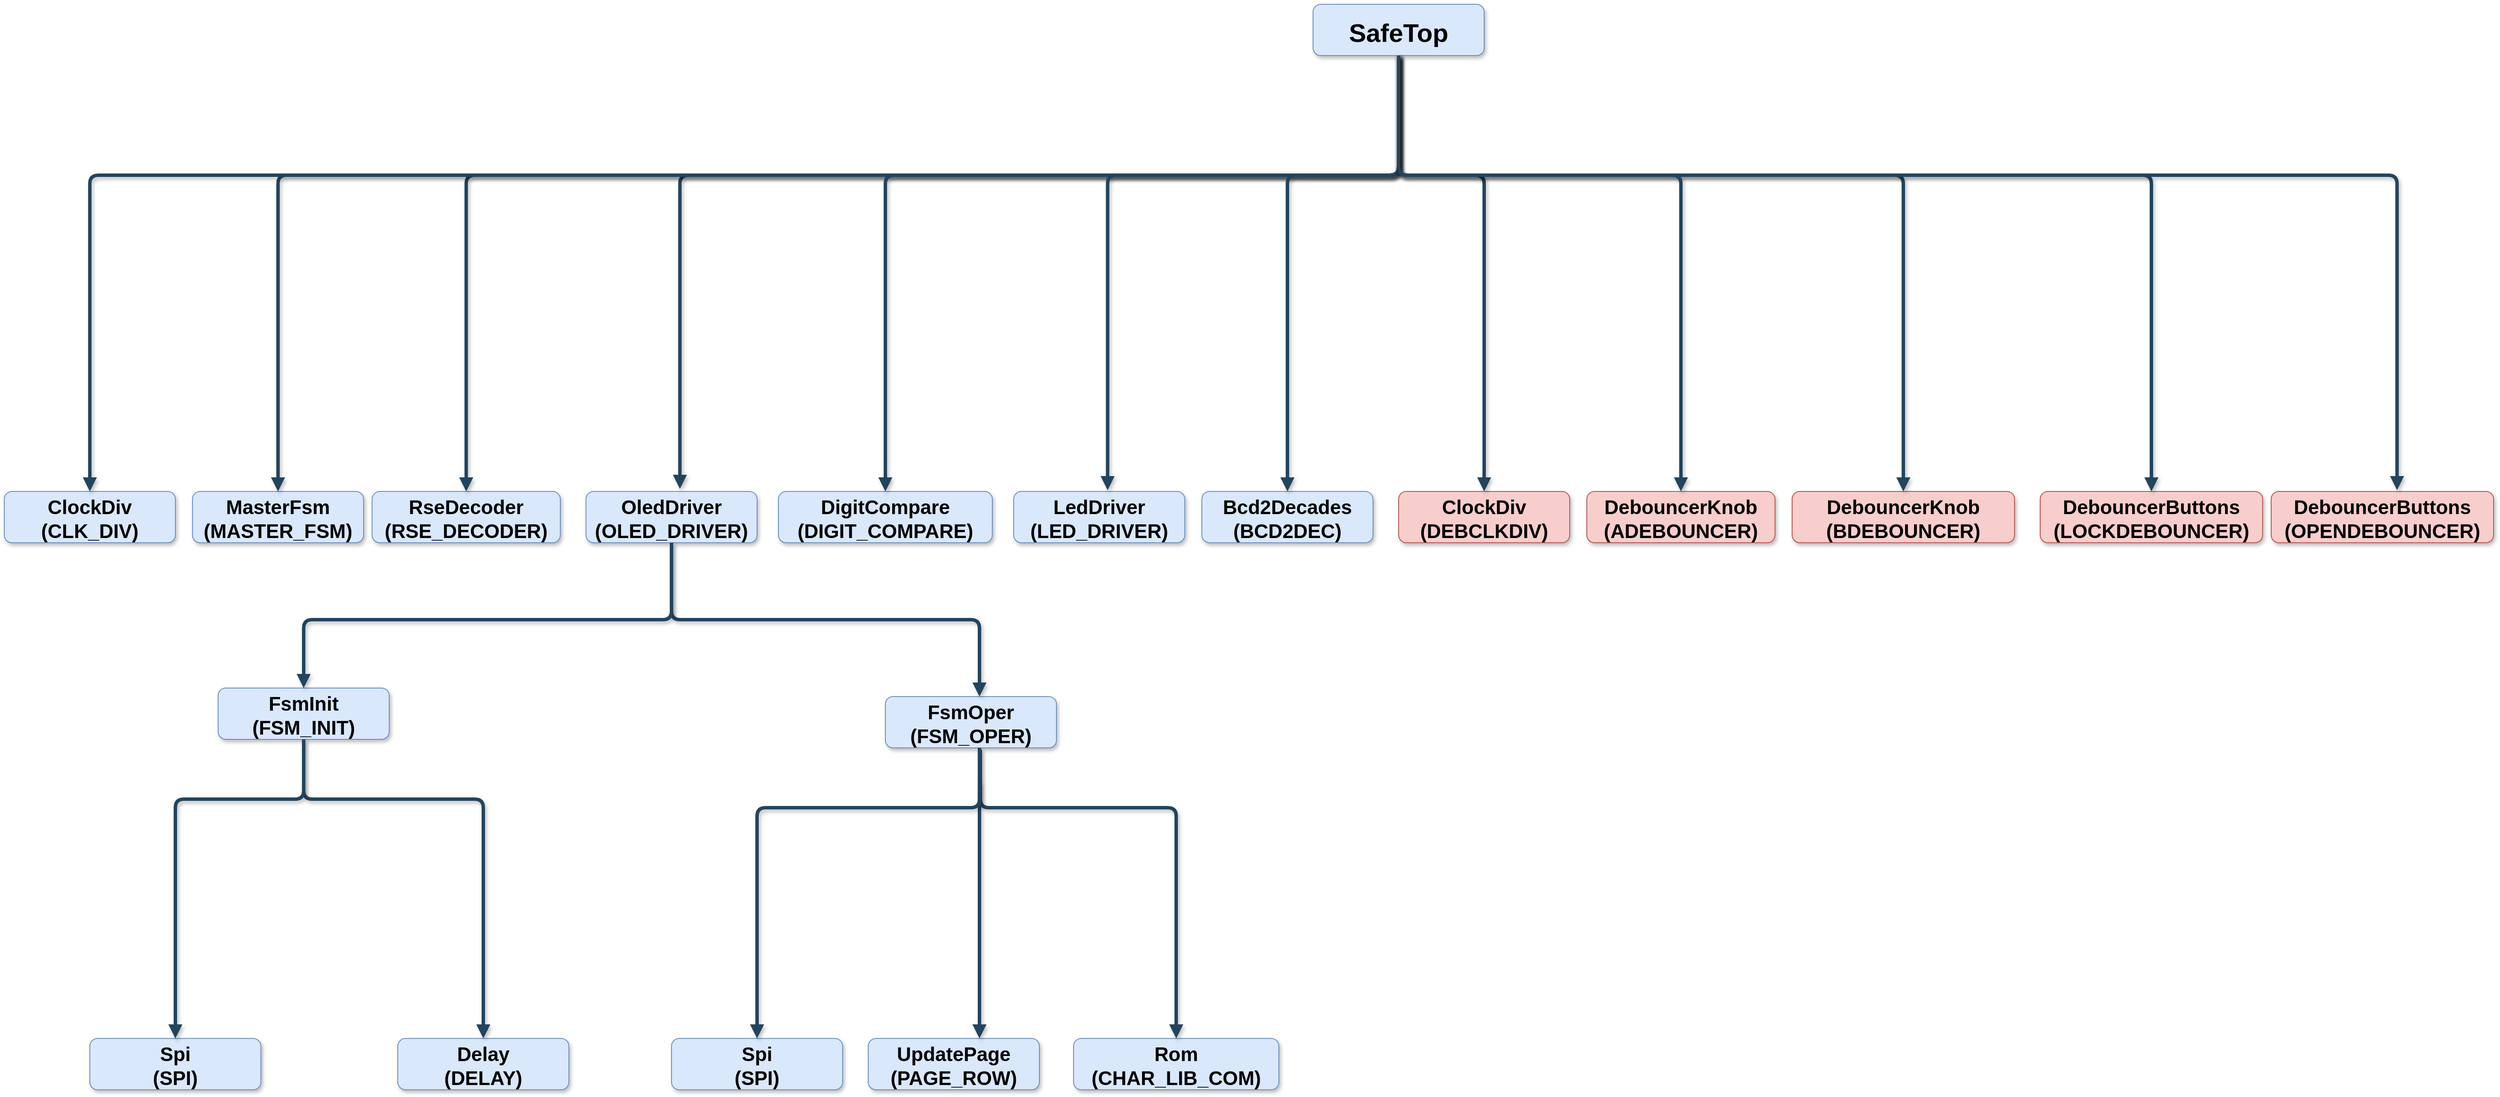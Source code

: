 <mxfile version="12.3.3" type="device" pages="1"><diagram name="Page-1" id="97916047-d0de-89f5-080d-49f4d83e522f"><mxGraphModel dx="4124" dy="2244" grid="1" gridSize="10" guides="1" tooltips="1" connect="1" arrows="1" fold="1" page="1" pageScale="1.5" pageWidth="2000" pageHeight="1000" background="#ffffff" math="0" shadow="0"><root><mxCell id="0"/><mxCell id="1" parent="0"/><mxCell id="2" value="SafeTop" style="rounded=1;fillColor=#dae8fc;strokeColor=#6c8ebf;shadow=1;fontStyle=1;fontSize=30;" parent="1" vertex="1"><mxGeometry x="1540" y="30" width="200" height="60" as="geometry"/></mxCell><mxCell id="I9-CK8MvM3T2vPfQUMDM-56" value="ClockDiv &#10;(CLK_DIV)" style="rounded=1;fillColor=#dae8fc;strokeColor=#6c8ebf;shadow=1;fontStyle=1;fontSize=23;" parent="1" vertex="1"><mxGeometry x="10" y="600" width="200" height="60" as="geometry"/></mxCell><mxCell id="I9-CK8MvM3T2vPfQUMDM-57" value="Rom &#10;(CHAR_LIB_COM)" style="rounded=1;fillColor=#dae8fc;strokeColor=#6c8ebf;shadow=1;fontStyle=1;fontSize=23;" parent="1" vertex="1"><mxGeometry x="1260" y="1240" width="240" height="60" as="geometry"/></mxCell><mxCell id="I9-CK8MvM3T2vPfQUMDM-58" value="MasterFsm &#10;(MASTER_FSM)" style="rounded=1;fillColor=#dae8fc;strokeColor=#6c8ebf;shadow=1;fontStyle=1;fontSize=23;" parent="1" vertex="1"><mxGeometry x="230" y="600" width="200" height="60" as="geometry"/></mxCell><mxCell id="I9-CK8MvM3T2vPfQUMDM-59" value="OledDriver &#10;(OLED_DRIVER)" style="rounded=1;fillColor=#dae8fc;strokeColor=#6c8ebf;shadow=1;fontStyle=1;fontSize=23;" parent="1" vertex="1"><mxGeometry x="690" y="600" width="200" height="60" as="geometry"/></mxCell><mxCell id="I9-CK8MvM3T2vPfQUMDM-60" value="LedDriver &#10;(LED_DRIVER)" style="rounded=1;fillColor=#dae8fc;strokeColor=#6c8ebf;shadow=1;fontStyle=1;fontSize=23;" parent="1" vertex="1"><mxGeometry x="1190" y="600" width="200" height="60" as="geometry"/></mxCell><mxCell id="I9-CK8MvM3T2vPfQUMDM-61" value="Bcd2Decades &#10;(BCD2DEC)" style="rounded=1;fillColor=#dae8fc;strokeColor=#6c8ebf;shadow=1;fontStyle=1;fontSize=23;" parent="1" vertex="1"><mxGeometry x="1410" y="600" width="200" height="60" as="geometry"/></mxCell><mxCell id="I9-CK8MvM3T2vPfQUMDM-62" value="RseDecoder &#10;(RSE_DECODER)" style="rounded=1;fillColor=#dae8fc;strokeColor=#6c8ebf;shadow=1;fontStyle=1;fontSize=23;" parent="1" vertex="1"><mxGeometry x="440" y="600" width="220" height="60" as="geometry"/></mxCell><mxCell id="I9-CK8MvM3T2vPfQUMDM-63" value="DigitCompare &#10;(DIGIT_COMPARE)" style="rounded=1;fillColor=#dae8fc;strokeColor=#6c8ebf;shadow=1;fontStyle=1;fontSize=23;" parent="1" vertex="1"><mxGeometry x="915" y="600" width="250" height="60" as="geometry"/></mxCell><mxCell id="I9-CK8MvM3T2vPfQUMDM-73" value="UpdatePage &#10;(PAGE_ROW)" style="rounded=1;fillColor=#dae8fc;strokeColor=#6c8ebf;shadow=1;fontStyle=1;fontSize=23;" parent="1" vertex="1"><mxGeometry x="1020" y="1240" width="200" height="60" as="geometry"/></mxCell><mxCell id="I9-CK8MvM3T2vPfQUMDM-74" value="Spi &#10;(SPI)" style="rounded=1;fillColor=#dae8fc;strokeColor=#6c8ebf;shadow=1;fontStyle=1;fontSize=23;" parent="1" vertex="1"><mxGeometry x="790" y="1240" width="200" height="60" as="geometry"/></mxCell><mxCell id="I9-CK8MvM3T2vPfQUMDM-75" value="Delay &#10;(DELAY)" style="rounded=1;fillColor=#dae8fc;strokeColor=#6c8ebf;shadow=1;fontStyle=1;fontSize=23;" parent="1" vertex="1"><mxGeometry x="470" y="1240" width="200" height="60" as="geometry"/></mxCell><mxCell id="I9-CK8MvM3T2vPfQUMDM-76" value="Spi &#10;(SPI)" style="rounded=1;fillColor=#dae8fc;strokeColor=#6c8ebf;shadow=1;fontStyle=1;fontSize=23;" parent="1" vertex="1"><mxGeometry x="110" y="1240" width="200" height="60" as="geometry"/></mxCell><mxCell id="I9-CK8MvM3T2vPfQUMDM-77" value="FsmOper &#10;(FSM_OPER)" style="rounded=1;fillColor=#dae8fc;strokeColor=#6c8ebf;shadow=1;fontStyle=1;fontSize=23;" parent="1" vertex="1"><mxGeometry x="1040" y="840" width="200" height="60" as="geometry"/></mxCell><mxCell id="I9-CK8MvM3T2vPfQUMDM-78" value="FsmInit &#10;(FSM_INIT)" style="rounded=1;fillColor=#dae8fc;strokeColor=#6c8ebf;shadow=1;fontStyle=1;fontSize=23;" parent="1" vertex="1"><mxGeometry x="260" y="830" width="200" height="60" as="geometry"/></mxCell><mxCell id="I9-CK8MvM3T2vPfQUMDM-79" value="" style="edgeStyle=elbowEdgeStyle;elbow=vertical;strokeWidth=4;endArrow=block;endFill=1;fontStyle=1;strokeColor=#23445D;shadow=1;fontSize=23;" parent="1" source="I9-CK8MvM3T2vPfQUMDM-59" edge="1"><mxGeometry x="532" y="530.5" width="100" height="100" as="geometry"><mxPoint x="800" y="720" as="sourcePoint"/><mxPoint x="1150" y="840" as="targetPoint"/><Array as="points"><mxPoint x="980" y="750"/><mxPoint x="1160" y="800"/><mxPoint x="790" y="750"/><mxPoint x="970" y="760"/><mxPoint x="900" y="530"/><mxPoint x="1110" y="575"/></Array></mxGeometry></mxCell><mxCell id="I9-CK8MvM3T2vPfQUMDM-80" value="" style="edgeStyle=elbowEdgeStyle;elbow=vertical;strokeWidth=4;endArrow=block;endFill=1;fontStyle=1;strokeColor=#23445D;entryX=0.5;entryY=0;entryDx=0;entryDy=0;shadow=1;exitX=0.5;exitY=1;exitDx=0;exitDy=0;fontSize=23;" parent="1" source="I9-CK8MvM3T2vPfQUMDM-59" target="I9-CK8MvM3T2vPfQUMDM-78" edge="1"><mxGeometry x="62" y="425.5" width="100" height="100" as="geometry"><mxPoint x="660" y="760" as="sourcePoint"/><mxPoint x="380" y="640" as="targetPoint"/><Array as="points"><mxPoint x="510" y="750"/><mxPoint x="640" y="470"/></Array></mxGeometry></mxCell><mxCell id="I9-CK8MvM3T2vPfQUMDM-81" value="" style="edgeStyle=elbowEdgeStyle;elbow=vertical;strokeWidth=4;endArrow=block;endFill=1;fontStyle=1;strokeColor=#23445D;entryX=0.5;entryY=0;entryDx=0;entryDy=0;exitX=0.5;exitY=1;exitDx=0;exitDy=0;shadow=1;fontSize=23;" parent="1" source="I9-CK8MvM3T2vPfQUMDM-78" target="I9-CK8MvM3T2vPfQUMDM-75" edge="1"><mxGeometry x="152" y="565.5" width="100" height="100" as="geometry"><mxPoint x="900" y="580" as="sourcePoint"/><mxPoint x="460" y="800" as="targetPoint"/><Array as="points"><mxPoint x="450" y="960"/><mxPoint x="570" y="770"/><mxPoint x="730" y="610"/></Array></mxGeometry></mxCell><mxCell id="I9-CK8MvM3T2vPfQUMDM-82" value="" style="edgeStyle=elbowEdgeStyle;elbow=vertical;strokeWidth=4;endArrow=block;endFill=1;fontStyle=1;strokeColor=#23445D;entryX=0.5;entryY=0;entryDx=0;entryDy=0;exitX=0.5;exitY=1;exitDx=0;exitDy=0;shadow=1;fontSize=23;" parent="1" source="I9-CK8MvM3T2vPfQUMDM-78" target="I9-CK8MvM3T2vPfQUMDM-76" edge="1"><mxGeometry x="-98" y="635.5" width="100" height="100" as="geometry"><mxPoint x="650" y="650" as="sourcePoint"/><mxPoint x="210" y="870" as="targetPoint"/><Array as="points"><mxPoint x="310" y="960"/><mxPoint x="290" y="770"/><mxPoint x="480" y="680"/></Array></mxGeometry></mxCell><mxCell id="I9-CK8MvM3T2vPfQUMDM-83" value="" style="edgeStyle=elbowEdgeStyle;elbow=vertical;strokeWidth=4;endArrow=block;endFill=1;fontStyle=1;strokeColor=#23445D;entryX=0.5;entryY=0;entryDx=0;entryDy=0;exitX=0.555;exitY=1.033;exitDx=0;exitDy=0;exitPerimeter=0;shadow=1;fontSize=23;" parent="1" source="I9-CK8MvM3T2vPfQUMDM-77" target="I9-CK8MvM3T2vPfQUMDM-57" edge="1"><mxGeometry x="1052" y="575.5" width="100" height="100" as="geometry"><mxPoint x="1800" y="590" as="sourcePoint"/><mxPoint x="1360" y="810" as="targetPoint"/><Array as="points"><mxPoint x="1250" y="970"/><mxPoint x="1240" y="980"/><mxPoint x="1630" y="620"/></Array></mxGeometry></mxCell><mxCell id="I9-CK8MvM3T2vPfQUMDM-84" value="" style="edgeStyle=elbowEdgeStyle;elbow=vertical;strokeWidth=4;endArrow=block;endFill=1;fontStyle=1;strokeColor=#23445D;shadow=1;fontSize=23;" parent="1" target="I9-CK8MvM3T2vPfQUMDM-73" edge="1"><mxGeometry x="952" y="625.5" width="100" height="100" as="geometry"><mxPoint x="1150" y="940" as="sourcePoint"/><mxPoint x="1110" y="878" as="targetPoint"/><Array as="points"><mxPoint x="1150" y="1010"/><mxPoint x="1150" y="910"/><mxPoint x="1110" y="970"/><mxPoint x="1110" y="970"/></Array></mxGeometry></mxCell><mxCell id="I9-CK8MvM3T2vPfQUMDM-85" value="" style="edgeStyle=elbowEdgeStyle;elbow=vertical;strokeWidth=4;endArrow=block;endFill=1;fontStyle=1;strokeColor=#23445D;entryX=0.5;entryY=0;entryDx=0;entryDy=0;shadow=1;fontSize=23;" parent="1" source="I9-CK8MvM3T2vPfQUMDM-77" target="I9-CK8MvM3T2vPfQUMDM-74" edge="1"><mxGeometry x="507" y="645.5" width="100" height="100" as="geometry"><mxPoint x="1110" y="730" as="sourcePoint"/><mxPoint x="815" y="840" as="targetPoint"/><Array as="points"><mxPoint x="1150" y="970"/><mxPoint x="960" y="970"/><mxPoint x="1025" y="750"/><mxPoint x="1085" y="690"/></Array></mxGeometry></mxCell><mxCell id="I9-CK8MvM3T2vPfQUMDM-90" value="" style="edgeStyle=elbowEdgeStyle;elbow=vertical;strokeWidth=4;endArrow=block;endFill=1;fontStyle=1;strokeColor=#23445D;shadow=1;entryX=0.549;entryY=-0.05;entryDx=0;entryDy=0;entryPerimeter=0;exitX=0.5;exitY=1;exitDx=0;exitDy=0;fontSize=19;" parent="1" source="2" target="I9-CK8MvM3T2vPfQUMDM-59" edge="1"><mxGeometry x="1152.5" y="-44.5" width="100" height="100" as="geometry"><mxPoint x="800" y="290" as="sourcePoint"/><mxPoint x="790" y="390" as="targetPoint"/><Array as="points"><mxPoint x="1330" y="230"/><mxPoint x="1600.5" y="280"/><mxPoint x="1730.5"/></Array></mxGeometry></mxCell><mxCell id="I9-CK8MvM3T2vPfQUMDM-91" value="" style="edgeStyle=elbowEdgeStyle;elbow=vertical;strokeWidth=4;endArrow=block;endFill=1;fontStyle=1;strokeColor=#23445D;shadow=1;entryX=0.5;entryY=0;entryDx=0;entryDy=0;fontSize=19;" parent="1" source="2" target="I9-CK8MvM3T2vPfQUMDM-62" edge="1"><mxGeometry x="902.5" y="95.5" width="100" height="100" as="geometry"><mxPoint x="550" y="290" as="sourcePoint"/><mxPoint x="540" y="530" as="targetPoint"/><Array as="points"><mxPoint x="1160" y="230"/><mxPoint x="1480.5" y="140"/></Array></mxGeometry></mxCell><mxCell id="I9-CK8MvM3T2vPfQUMDM-92" value="" style="edgeStyle=elbowEdgeStyle;elbow=vertical;strokeWidth=4;endArrow=block;endFill=1;fontStyle=1;strokeColor=#23445D;shadow=1;entryX=0.5;entryY=0;entryDx=0;entryDy=0;fontSize=19;" parent="1" source="2" target="I9-CK8MvM3T2vPfQUMDM-58" edge="1"><mxGeometry x="692.5" y="135.5" width="100" height="100" as="geometry"><mxPoint x="330" y="220" as="sourcePoint"/><mxPoint x="330" y="560" as="targetPoint"/><Array as="points"><mxPoint x="1100" y="230"/><mxPoint x="1270.5" y="180"/></Array></mxGeometry></mxCell><mxCell id="I9-CK8MvM3T2vPfQUMDM-93" value="" style="edgeStyle=elbowEdgeStyle;elbow=vertical;strokeWidth=4;endArrow=block;endFill=1;fontStyle=1;strokeColor=#23445D;shadow=1;exitX=0.5;exitY=1;exitDx=0;exitDy=0;fontSize=19;" parent="1" source="2" edge="1"><mxGeometry x="472.5" y="165.5" width="100" height="100" as="geometry"><mxPoint x="110" y="290" as="sourcePoint"/><mxPoint x="110" y="600" as="targetPoint"/><Array as="points"><mxPoint x="1000" y="230"/><mxPoint x="1050.5" y="210"/></Array></mxGeometry></mxCell><mxCell id="I9-CK8MvM3T2vPfQUMDM-94" value="" style="edgeStyle=elbowEdgeStyle;elbow=vertical;strokeWidth=4;endArrow=block;endFill=1;fontStyle=1;strokeColor=#23445D;shadow=1;entryX=0.5;entryY=0;entryDx=0;entryDy=0;exitX=0.5;exitY=1;exitDx=0;exitDy=0;fontSize=19;" parent="1" source="2" target="I9-CK8MvM3T2vPfQUMDM-63" edge="1"><mxGeometry x="1423" y="-54.5" width="100" height="100" as="geometry"><mxPoint x="1070" y="300" as="sourcePoint"/><mxPoint x="1070.214" y="587" as="targetPoint"/><Array as="points"><mxPoint x="1490" y="230"/><mxPoint x="1871" y="270"/><mxPoint x="2001" y="-10"/></Array></mxGeometry></mxCell><mxCell id="I9-CK8MvM3T2vPfQUMDM-95" value="" style="edgeStyle=elbowEdgeStyle;elbow=vertical;strokeWidth=4;endArrow=block;endFill=1;fontStyle=1;strokeColor=#23445D;shadow=1;entryX=0.549;entryY=-0.026;entryDx=0;entryDy=0;entryPerimeter=0;exitX=0.5;exitY=1;exitDx=0;exitDy=0;fontSize=19;" parent="1" source="2" target="I9-CK8MvM3T2vPfQUMDM-60" edge="1"><mxGeometry x="1723" y="-54.5" width="100" height="100" as="geometry"><mxPoint x="1370" y="280" as="sourcePoint"/><mxPoint x="1370.214" y="587" as="targetPoint"/><Array as="points"><mxPoint x="1480" y="230"/><mxPoint x="1370.5" y="440"/><mxPoint x="2171" y="270"/><mxPoint x="2301" y="-10"/></Array></mxGeometry></mxCell><mxCell id="I9-CK8MvM3T2vPfQUMDM-96" value="" style="edgeStyle=elbowEdgeStyle;elbow=vertical;strokeWidth=4;endArrow=block;endFill=1;fontStyle=1;strokeColor=#23445D;shadow=1;entryX=0.5;entryY=0;entryDx=0;entryDy=0;exitX=0.5;exitY=1;exitDx=0;exitDy=0;fontSize=19;" parent="1" source="2" target="I9-CK8MvM3T2vPfQUMDM-61" edge="1"><mxGeometry x="1962" y="-84.5" width="100" height="100" as="geometry"><mxPoint x="1610" y="300" as="sourcePoint"/><mxPoint x="1609.214" y="557" as="targetPoint"/><Array as="points"><mxPoint x="1600" y="230"/><mxPoint x="2410" y="240"/><mxPoint x="2540" y="-40"/></Array></mxGeometry></mxCell><mxCell id="I9-CK8MvM3T2vPfQUMDM-98" value="DebouncerKnob &#10;(ADEBOUNCER)" style="rounded=1;fillColor=#f8cecc;strokeColor=#b85450;shadow=1;fontStyle=1;fontSize=23;" parent="1" vertex="1"><mxGeometry x="1860" y="600" width="220" height="60" as="geometry"/></mxCell><mxCell id="I9-CK8MvM3T2vPfQUMDM-99" value="ClockDiv &#10;(DEBCLKDIV)" style="rounded=1;fillColor=#f8cecc;strokeColor=#b85450;shadow=1;fontStyle=1;fontSize=23;" parent="1" vertex="1"><mxGeometry x="1640" y="600" width="200" height="60" as="geometry"/></mxCell><mxCell id="I9-CK8MvM3T2vPfQUMDM-101" value="DebouncerButtons &#10;(LOCKDEBOUNCER)" style="rounded=1;fillColor=#f8cecc;strokeColor=#b85450;shadow=1;fontStyle=1;fontSize=23;" parent="1" vertex="1"><mxGeometry x="2390" y="600" width="260" height="60" as="geometry"/></mxCell><mxCell id="I9-CK8MvM3T2vPfQUMDM-102" value="DebouncerKnob &#10;(BDEBOUNCER)" style="rounded=1;fillColor=#f8cecc;strokeColor=#b85450;shadow=1;fontStyle=1;fontSize=23;" parent="1" vertex="1"><mxGeometry x="2100" y="600" width="260" height="60" as="geometry"/></mxCell><mxCell id="I9-CK8MvM3T2vPfQUMDM-103" value="DebouncerButtons &#10;(OPENDEBOUNCER)" style="rounded=1;fillColor=#f8cecc;strokeColor=#b85450;shadow=1;fontStyle=1;fontSize=23;" parent="1" vertex="1"><mxGeometry x="2660" y="600" width="260" height="60" as="geometry"/></mxCell><mxCell id="I9-CK8MvM3T2vPfQUMDM-105" value="" style="edgeStyle=elbowEdgeStyle;elbow=vertical;strokeWidth=4;endArrow=block;endFill=1;fontStyle=1;strokeColor=#23445D;shadow=1;entryX=0.5;entryY=0;entryDx=0;entryDy=0;fontSize=19;" parent="1" source="2" target="I9-CK8MvM3T2vPfQUMDM-99" edge="1"><mxGeometry x="2382.5" y="-144.5" width="100" height="100" as="geometry"><mxPoint x="2060.214" y="29.857" as="sourcePoint"/><mxPoint x="2030.214" y="539.857" as="targetPoint"/><Array as="points"><mxPoint x="1800" y="230"/><mxPoint x="2830.5" y="180"/><mxPoint x="2960.5" y="-100"/></Array></mxGeometry></mxCell><mxCell id="I9-CK8MvM3T2vPfQUMDM-106" value="" style="edgeStyle=elbowEdgeStyle;elbow=vertical;strokeWidth=4;endArrow=block;endFill=1;fontStyle=1;strokeColor=#23445D;shadow=1;entryX=0.5;entryY=0;entryDx=0;entryDy=0;fontSize=19;" parent="1" source="2" target="I9-CK8MvM3T2vPfQUMDM-102" edge="1"><mxGeometry x="2943" y="-154.5" width="100" height="100" as="geometry"><mxPoint x="2200.5" y="80" as="sourcePoint"/><mxPoint x="2430.214" y="589.857" as="targetPoint"/><Array as="points"><mxPoint x="2040" y="230"/><mxPoint x="3391" y="170"/><mxPoint x="3521" y="-110"/></Array></mxGeometry></mxCell><mxCell id="I9-CK8MvM3T2vPfQUMDM-107" value="" style="edgeStyle=elbowEdgeStyle;elbow=vertical;strokeWidth=4;endArrow=block;endFill=1;fontStyle=1;strokeColor=#23445D;shadow=1;exitX=0.5;exitY=1;exitDx=0;exitDy=0;fontSize=19;" parent="1" source="2" target="I9-CK8MvM3T2vPfQUMDM-101" edge="1"><mxGeometry x="3302.5" y="-174.5" width="100" height="100" as="geometry"><mxPoint x="2560" y="60" as="sourcePoint"/><mxPoint x="2789.714" y="569.857" as="targetPoint"/><Array as="points"><mxPoint x="2220" y="230"/><mxPoint x="3750.5" y="150"/><mxPoint x="3880.5" y="-130"/></Array></mxGeometry></mxCell><mxCell id="I9-CK8MvM3T2vPfQUMDM-108" value="" style="edgeStyle=elbowEdgeStyle;elbow=vertical;strokeWidth=4;endArrow=block;endFill=1;fontStyle=1;strokeColor=#23445D;shadow=1;entryX=0.566;entryY=-0.026;entryDx=0;entryDy=0;exitX=0.5;exitY=1;exitDx=0;exitDy=0;entryPerimeter=0;fontSize=19;" parent="1" source="2" target="I9-CK8MvM3T2vPfQUMDM-103" edge="1"><mxGeometry x="3602.5" y="-184.5" width="100" height="100" as="geometry"><mxPoint x="2860" y="50" as="sourcePoint"/><mxPoint x="3089.714" y="559.857" as="targetPoint"/><Array as="points"><mxPoint x="2370" y="230"/><mxPoint x="4050.5" y="140"/><mxPoint x="4180.5" y="-140"/></Array></mxGeometry></mxCell><mxCell id="I9-CK8MvM3T2vPfQUMDM-109" value="" style="edgeStyle=elbowEdgeStyle;elbow=vertical;strokeWidth=4;endArrow=block;endFill=1;fontStyle=1;strokeColor=#23445D;shadow=1;entryX=0.5;entryY=0;entryDx=0;entryDy=0;exitX=0.5;exitY=1;exitDx=0;exitDy=0;fontSize=19;" parent="1" source="2" target="I9-CK8MvM3T2vPfQUMDM-98" edge="1"><mxGeometry x="2672.5" y="-164.5" width="100" height="100" as="geometry"><mxPoint x="1930" y="70" as="sourcePoint"/><mxPoint x="2159.714" y="579.857" as="targetPoint"/><Array as="points"><mxPoint x="1890" y="230"/><mxPoint x="3120.5" y="160"/><mxPoint x="3250.5" y="-120"/></Array></mxGeometry></mxCell></root></mxGraphModel></diagram></mxfile>
